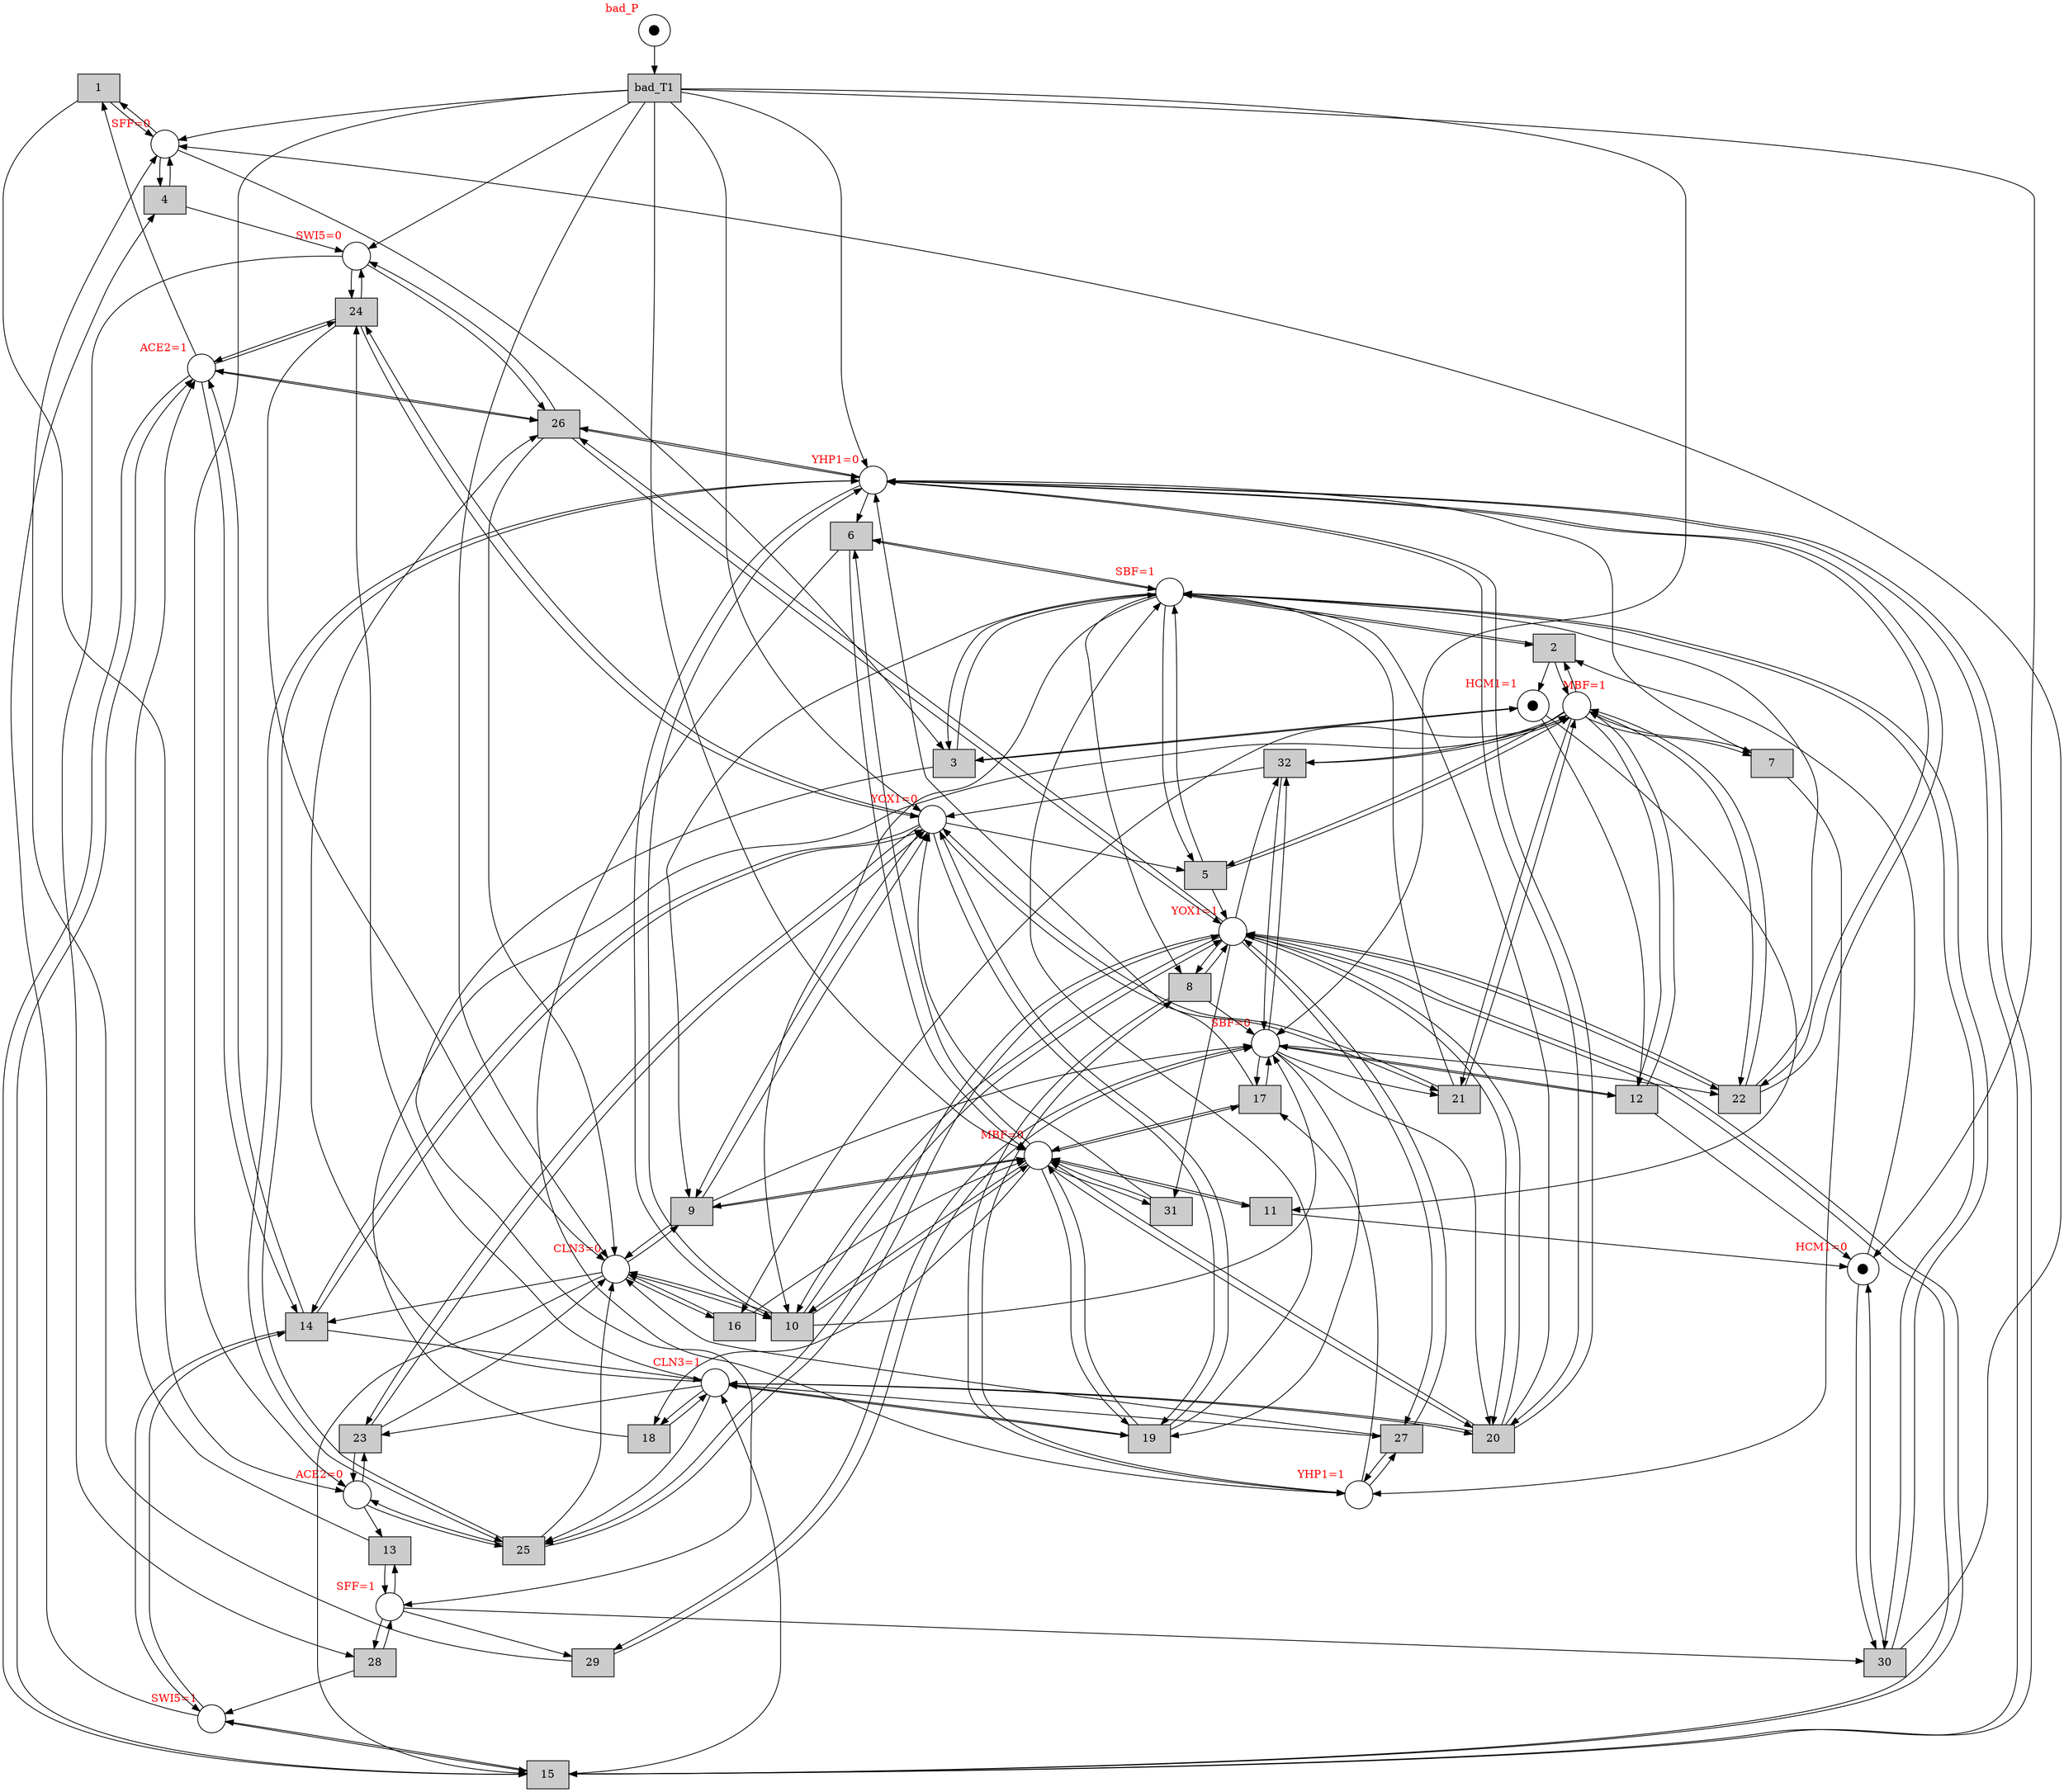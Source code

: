 digraph test {
  t1 -> p11;
  t1 -> p13;
  t2 -> p2;
  t2 -> p4;
  t2 -> p8;
  t3 -> p4;
  t3 -> p8;
  t3 -> p12;
  t4 -> p11;
  t4 -> p15;
  t5 -> p2;
  t5 -> p4;
  t5 -> p6;
  t6 -> p1;
  t6 -> p4;
  t6 -> p10;
  t7 -> p2;
  t7 -> p10;
  t8 -> p3;
  t8 -> p6;
  t8 -> p10;
  t9 -> p1;
  t9 -> p3;
  t9 -> p5;
  t9 -> p17;
  t10 -> p1;
  t10 -> p3;
  t10 -> p6;
  t10 -> p9;
  t10 -> p17;
  t11 -> p1;
  t11 -> p7;
  t12 -> p2;
  t12 -> p3;
  t12 -> p7;
  t13 -> p12;
  t13 -> p14;
  t14 -> p5;
  t14 -> p14;
  t14 -> p16;
  t14 -> p18;
  t15 -> p6;
  t15 -> p9;
  t15 -> p14;
  t15 -> p16;
  t15 -> p18;
  t16 -> p1;
  t16 -> p17;
  t17 -> p1;
  t17 -> p3;
  t17 -> p9;
  t18 -> p2;
  t18 -> p18;
  t19 -> p1;
  t19 -> p4;
  t19 -> p5;
  t19 -> p18;
  t20 -> p1;
  t20 -> p4;
  t20 -> p6;
  t20 -> p9;
  t20 -> p18;
  t21 -> p2;
  t21 -> p4;
  t21 -> p5;
  t22 -> p2;
  t22 -> p4;
  t22 -> p6;
  t22 -> p9;
  t23 -> p5;
  t23 -> p13;
  t23 -> p17;
  t24 -> p5;
  t24 -> p14;
  t24 -> p15;
  t24 -> p17;
  t25 -> p6;
  t25 -> p9;
  t25 -> p13;
  t25 -> p17;
  t26 -> p6;
  t26 -> p9;
  t26 -> p14;
  t26 -> p15;
  t26 -> p17;
  t27 -> p6;
  t27 -> p10;
  t27 -> p17;
  t28 -> p12;
  t28 -> p16;
  t29 -> p3;
  t29 -> p11;
  t30 -> p4;
  t30 -> p7;
  t30 -> p11;
  t31 -> p1;
  t31 -> p5;
  t32 -> p2;
  t32 -> p3;
  t32 -> p5;
  t33 -> p1;
  t33 -> p3;
  t33 -> p5;
  t33 -> p7;
  t33 -> p9;
  t33 -> p11;
  t33 -> p13;
  t33 -> p15;
  t33 -> p17;
  p1 -> t6;
  p1 -> t9;
  p1 -> t10;
  p1 -> t11;
  p1 -> t17;
  p1 -> t18;
  p1 -> t19;
  p1 -> t20;
  p1 -> t31;
  p2 -> t2;
  p2 -> t5;
  p2 -> t7;
  p2 -> t12;
  p2 -> t16;
  p2 -> t21;
  p2 -> t22;
  p2 -> t32;
  p3 -> t12;
  p3 -> t17;
  p3 -> t19;
  p3 -> t20;
  p3 -> t21;
  p3 -> t22;
  p3 -> t29;
  p3 -> t32;
  p4 -> t2;
  p4 -> t3;
  p4 -> t5;
  p4 -> t6;
  p4 -> t8;
  p4 -> t9;
  p4 -> t10;
  p4 -> t30;
  p5 -> t5;
  p5 -> t9;
  p5 -> t14;
  p5 -> t19;
  p5 -> t21;
  p5 -> t23;
  p5 -> t24;
  p6 -> t8;
  p6 -> t10;
  p6 -> t15;
  p6 -> t20;
  p6 -> t22;
  p6 -> t25;
  p6 -> t26;
  p6 -> t27;
  p6 -> t31;
  p6 -> t32;
  p7 -> t2;
  p7 -> t30;
  p8 -> t3;
  p8 -> t11;
  p8 -> t12;
  p9 -> t6;
  p9 -> t7;
  p9 -> t10;
  p9 -> t15;
  p9 -> t20;
  p9 -> t22;
  p9 -> t25;
  p9 -> t26;
  p10 -> t8;
  p10 -> t17;
  p10 -> t27;
  p11 -> t1;
  p11 -> t3;
  p11 -> t4;
  p12 -> t13;
  p12 -> t28;
  p12 -> t29;
  p12 -> t30;
  p13 -> t13;
  p13 -> t23;
  p13 -> t25;
  p14 -> t1;
  p14 -> t14;
  p14 -> t15;
  p14 -> t24;
  p14 -> t26;
  p15 -> t24;
  p15 -> t26;
  p15 -> t28;
  p16 -> t4;
  p16 -> t14;
  p16 -> t15;
  p17 -> t9;
  p17 -> t10;
  p17 -> t14;
  p17 -> t15;
  p17 -> t16;
  p18 -> t18;
  p18 -> t19;
  p18 -> t20;
  p18 -> t23;
  p18 -> t24;
  p18 -> t25;
  p18 -> t26;
  p18 -> t27;
  p19 -> t33;
  p1 [label="" xlabel= <<FONT COLOR="red">MBF=0</FONT>> shape=circle ];
  p2 [label="" xlabel= <<FONT COLOR="red">MBF=1</FONT>> shape=circle ];
  p3 [label="" xlabel= <<FONT COLOR="red">SBF=0</FONT>> shape=circle ];
  p4 [label="" xlabel= <<FONT COLOR="red">SBF=1</FONT>> shape=circle ];
  p5 [label="" xlabel= <<FONT COLOR="red">YOX1=0</FONT>> shape=circle ];
  p6 [label="" xlabel= <<FONT COLOR="red">YOX1=1</FONT>> shape=circle ];
  p7 [label="⬤" xlabel= <<FONT COLOR="red">HCM1=0</FONT>> shape=circle ];
  p8 [label="⬤" xlabel= <<FONT COLOR="red">HCM1=1</FONT>> shape=circle ];
  p9 [label="" xlabel= <<FONT COLOR="red">YHP1=0</FONT>> shape=circle ];
  p10 [label="" xlabel= <<FONT COLOR="red">YHP1=1</FONT>> shape=circle ];
  p11 [label="" xlabel= <<FONT COLOR="red">SFF=0</FONT>> shape=circle ];
  p12 [label="" xlabel= <<FONT COLOR="red">SFF=1</FONT>> shape=circle ];
  p13 [label="" xlabel= <<FONT COLOR="red">ACE2=0</FONT>> shape=circle ];
  p14 [label="" xlabel= <<FONT COLOR="red">ACE2=1</FONT>> shape=circle ];
  p15 [label="" xlabel= <<FONT COLOR="red">SWI5=0</FONT>> shape=circle ];
  p16 [label="" xlabel= <<FONT COLOR="red">SWI5=1</FONT>> shape=circle ];
  p17 [label="" xlabel= <<FONT COLOR="red">CLN3=0</FONT>> shape=circle ];
  p18 [label="" xlabel= <<FONT COLOR="red">CLN3=1</FONT>> shape=circle ];
  p19 [label="⬤" xlabel= <<FONT COLOR="red">bad_P</FONT>> shape=circle ];
  t1 [fillcolor="#cccccc" label="1" shape=box style=filled];
  t2 [fillcolor="#cccccc" label="2" shape=box style=filled];
  t3 [fillcolor="#cccccc" label="3" shape=box style=filled];
  t4 [fillcolor="#cccccc" label="4" shape=box style=filled];
  t5 [fillcolor="#cccccc" label="5" shape=box style=filled];
  t6 [fillcolor="#cccccc" label="6" shape=box style=filled];
  t7 [fillcolor="#cccccc" label="7" shape=box style=filled];
  t8 [fillcolor="#cccccc" label="8" shape=box style=filled];
  t9 [fillcolor="#cccccc" label="9" shape=box style=filled];
  t10 [fillcolor="#cccccc" label="10" shape=box style=filled];
  t11 [fillcolor="#cccccc" label="11" shape=box style=filled];
  t12 [fillcolor="#cccccc" label="12" shape=box style=filled];
  t13 [fillcolor="#cccccc" label="13" shape=box style=filled];
  t14 [fillcolor="#cccccc" label="14" shape=box style=filled];
  t15 [fillcolor="#cccccc" label="15" shape=box style=filled];
  t16 [fillcolor="#cccccc" label="16" shape=box style=filled];
  t17 [fillcolor="#cccccc" label="17" shape=box style=filled];
  t18 [fillcolor="#cccccc" label="18" shape=box style=filled];
  t19 [fillcolor="#cccccc" label="19" shape=box style=filled];
  t20 [fillcolor="#cccccc" label="20" shape=box style=filled];
  t21 [fillcolor="#cccccc" label="21" shape=box style=filled];
  t22 [fillcolor="#cccccc" label="22" shape=box style=filled];
  t23 [fillcolor="#cccccc" label="23" shape=box style=filled];
  t24 [fillcolor="#cccccc" label="24" shape=box style=filled];
  t25 [fillcolor="#cccccc" label="25" shape=box style=filled];
  t26 [fillcolor="#cccccc" label="26" shape=box style=filled];
  t27 [fillcolor="#cccccc" label="27" shape=box style=filled];
  t28 [fillcolor="#cccccc" label="28" shape=box style=filled];
  t29 [fillcolor="#cccccc" label="29" shape=box style=filled];
  t30 [fillcolor="#cccccc" label="30" shape=box style=filled];
  t31 [fillcolor="#cccccc" label="31" shape=box style=filled];
  t32 [fillcolor="#cccccc" label="32" shape=box style=filled];
  t33 [fillcolor="#cccccc" label="bad_T1" shape=box style=filled];
}
